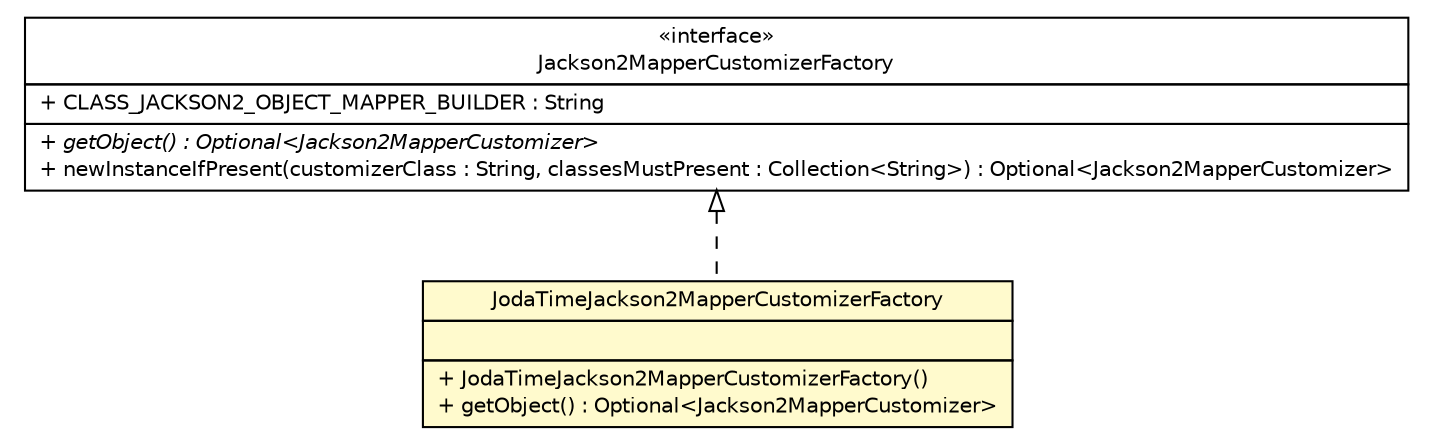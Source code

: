 #!/usr/local/bin/dot
#
# Class diagram 
# Generated by UMLGraph version R5_6-24-gf6e263 (http://www.umlgraph.org/)
#

digraph G {
	edge [fontname="Helvetica",fontsize=10,labelfontname="Helvetica",labelfontsize=10];
	node [fontname="Helvetica",fontsize=10,shape=plaintext];
	nodesep=0.25;
	ranksep=0.5;
	// top.infra.jackson2.JodaTimeJackson2MapperCustomizerFactory
	c2271 [label=<<table title="top.infra.jackson2.JodaTimeJackson2MapperCustomizerFactory" border="0" cellborder="1" cellspacing="0" cellpadding="2" port="p" bgcolor="lemonChiffon" href="./JodaTimeJackson2MapperCustomizerFactory.html">
		<tr><td><table border="0" cellspacing="0" cellpadding="1">
<tr><td align="center" balign="center"> JodaTimeJackson2MapperCustomizerFactory </td></tr>
		</table></td></tr>
		<tr><td><table border="0" cellspacing="0" cellpadding="1">
<tr><td align="left" balign="left">  </td></tr>
		</table></td></tr>
		<tr><td><table border="0" cellspacing="0" cellpadding="1">
<tr><td align="left" balign="left"> + JodaTimeJackson2MapperCustomizerFactory() </td></tr>
<tr><td align="left" balign="left"> + getObject() : Optional&lt;Jackson2MapperCustomizer&gt; </td></tr>
		</table></td></tr>
		</table>>, URL="./JodaTimeJackson2MapperCustomizerFactory.html", fontname="Helvetica", fontcolor="black", fontsize=10.0];
	// top.infra.jackson2.Jackson2MapperCustomizerFactory
	c2290 [label=<<table title="top.infra.jackson2.Jackson2MapperCustomizerFactory" border="0" cellborder="1" cellspacing="0" cellpadding="2" port="p" href="./Jackson2MapperCustomizerFactory.html">
		<tr><td><table border="0" cellspacing="0" cellpadding="1">
<tr><td align="center" balign="center"> &#171;interface&#187; </td></tr>
<tr><td align="center" balign="center"> Jackson2MapperCustomizerFactory </td></tr>
		</table></td></tr>
		<tr><td><table border="0" cellspacing="0" cellpadding="1">
<tr><td align="left" balign="left"> + CLASS_JACKSON2_OBJECT_MAPPER_BUILDER : String </td></tr>
		</table></td></tr>
		<tr><td><table border="0" cellspacing="0" cellpadding="1">
<tr><td align="left" balign="left"><font face="Helvetica-Oblique" point-size="10.0"> + getObject() : Optional&lt;Jackson2MapperCustomizer&gt; </font></td></tr>
<tr><td align="left" balign="left"> + newInstanceIfPresent(customizerClass : String, classesMustPresent : Collection&lt;String&gt;) : Optional&lt;Jackson2MapperCustomizer&gt; </td></tr>
		</table></td></tr>
		</table>>, URL="./Jackson2MapperCustomizerFactory.html", fontname="Helvetica", fontcolor="black", fontsize=10.0];
	//top.infra.jackson2.JodaTimeJackson2MapperCustomizerFactory implements top.infra.jackson2.Jackson2MapperCustomizerFactory
	c2290:p -> c2271:p [dir=back,arrowtail=empty,style=dashed];
}

